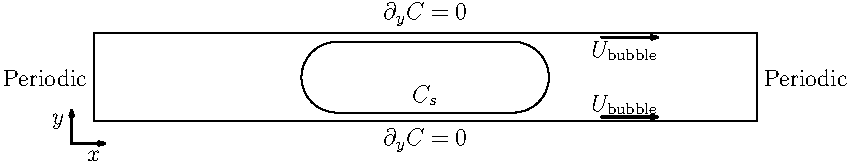 size(15cm,5cm);

pair A=(-7.5,0), B=(-7.5,2), C=(7.5,2), D=(7.5,0);

//\node[left] at (-7.5,1) {$\frac{\partial C}{\partial n}=0$};
//\node[right] at (7.5,1) {$C_0$};
//\node[above] at (0,2) {$\frac{\partial C}{\partial n}=0$};
//\node[below] at (0,0) {$\frac{\partial C}{\partial n}=0$};
//\draw (1,1) circle (1);

//draw(unitsquare);
draw (A--B--C--D--cycle);
//draw("$\partial_x C = 0$",(A+B)*0.5,W);
draw("Periodic",(A+B)*0.5,W);
draw("$\partial_y C = 0$",(C+B)*0.5,N);
draw("$\partial_y C = 0$",(A+D)*0.5,S);

pair bubble_vel_top=B+(C-B)*0.8;
pair bubble_vel_bottom=A+(D-A)*0.8;

draw("$U_{\mathrm{bubble}}$",bubble_vel_top,S);
draw("$U_{\mathrm{bubble}}$",bubble_vel_bottom,N);
draw(bubble_vel_top+(-0.5,-0.1)--bubble_vel_top+(0.75,-0.1),linewidth(0.4mm),Arrow(1mm));
draw(bubble_vel_bottom+(-0.5,0.1)--bubble_vel_bottom+(0.75,0.1),linewidth(0.4mm),Arrow(1mm));


//draw("$C_0$",(C+D)*0.5,E);
draw("Periodic",(C+D)*0.5,E);

pair AxisCenter=(-8,-0.5);

draw(AxisCenter--AxisCenter+(0.75,0),linewidth(0.4mm),Arrow(1mm));
draw(AxisCenter--AxisCenter+(0,0.75),linewidth(0.4mm),Arrow(1mm));

draw("$x$",AxisCenter+(0.5,0),S);
draw("$y$",AxisCenter+(0,0.5),W);
//draw(circle(0,r));
real rad=0.8;
real bubble_length=4;
pair right_sphere=A+5.0/10.0*(D-A)+bubble_length/2.0+(0.0,1.0);
pair left_sphere=right_sphere-(bubble_length,0);
path p1=arc(right_sphere,rad,-90,90);
path p2=arc(left_sphere,rad,90,270);

//path P=arc(0,R,step,0);
draw(p1);
draw(p2);
draw(right_sphere+(0,rad)--left_sphere+(0,rad));
draw(right_sphere+(0,-rad)--left_sphere+(0,-rad));
draw("$C_s$",(right_sphere+left_sphere)*0.5+(0,-rad),N);
